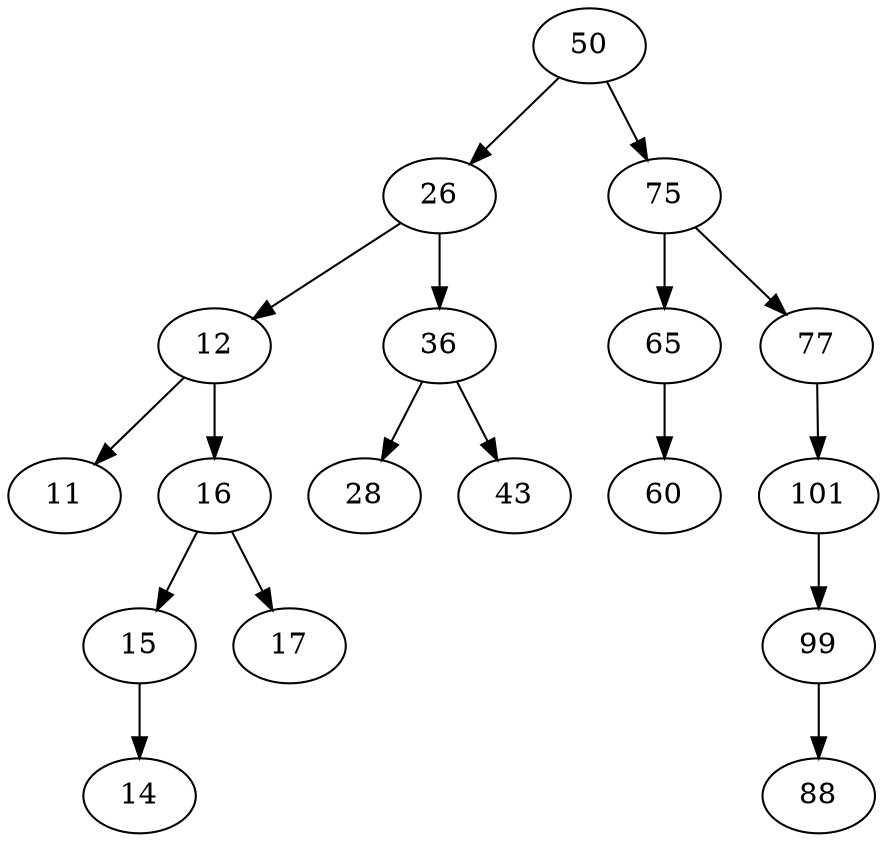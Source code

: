 digraph G {
 50-> 26-> 12-> 11 11 12-> 16-> 15-> 14 14 15 16-> 17 17 26-> 36-> 28 28 36-> 43 43 50-> 75-> 65-> 60 60 65 75-> 77 77-> 101-> 99-> 88 88 99 101}
